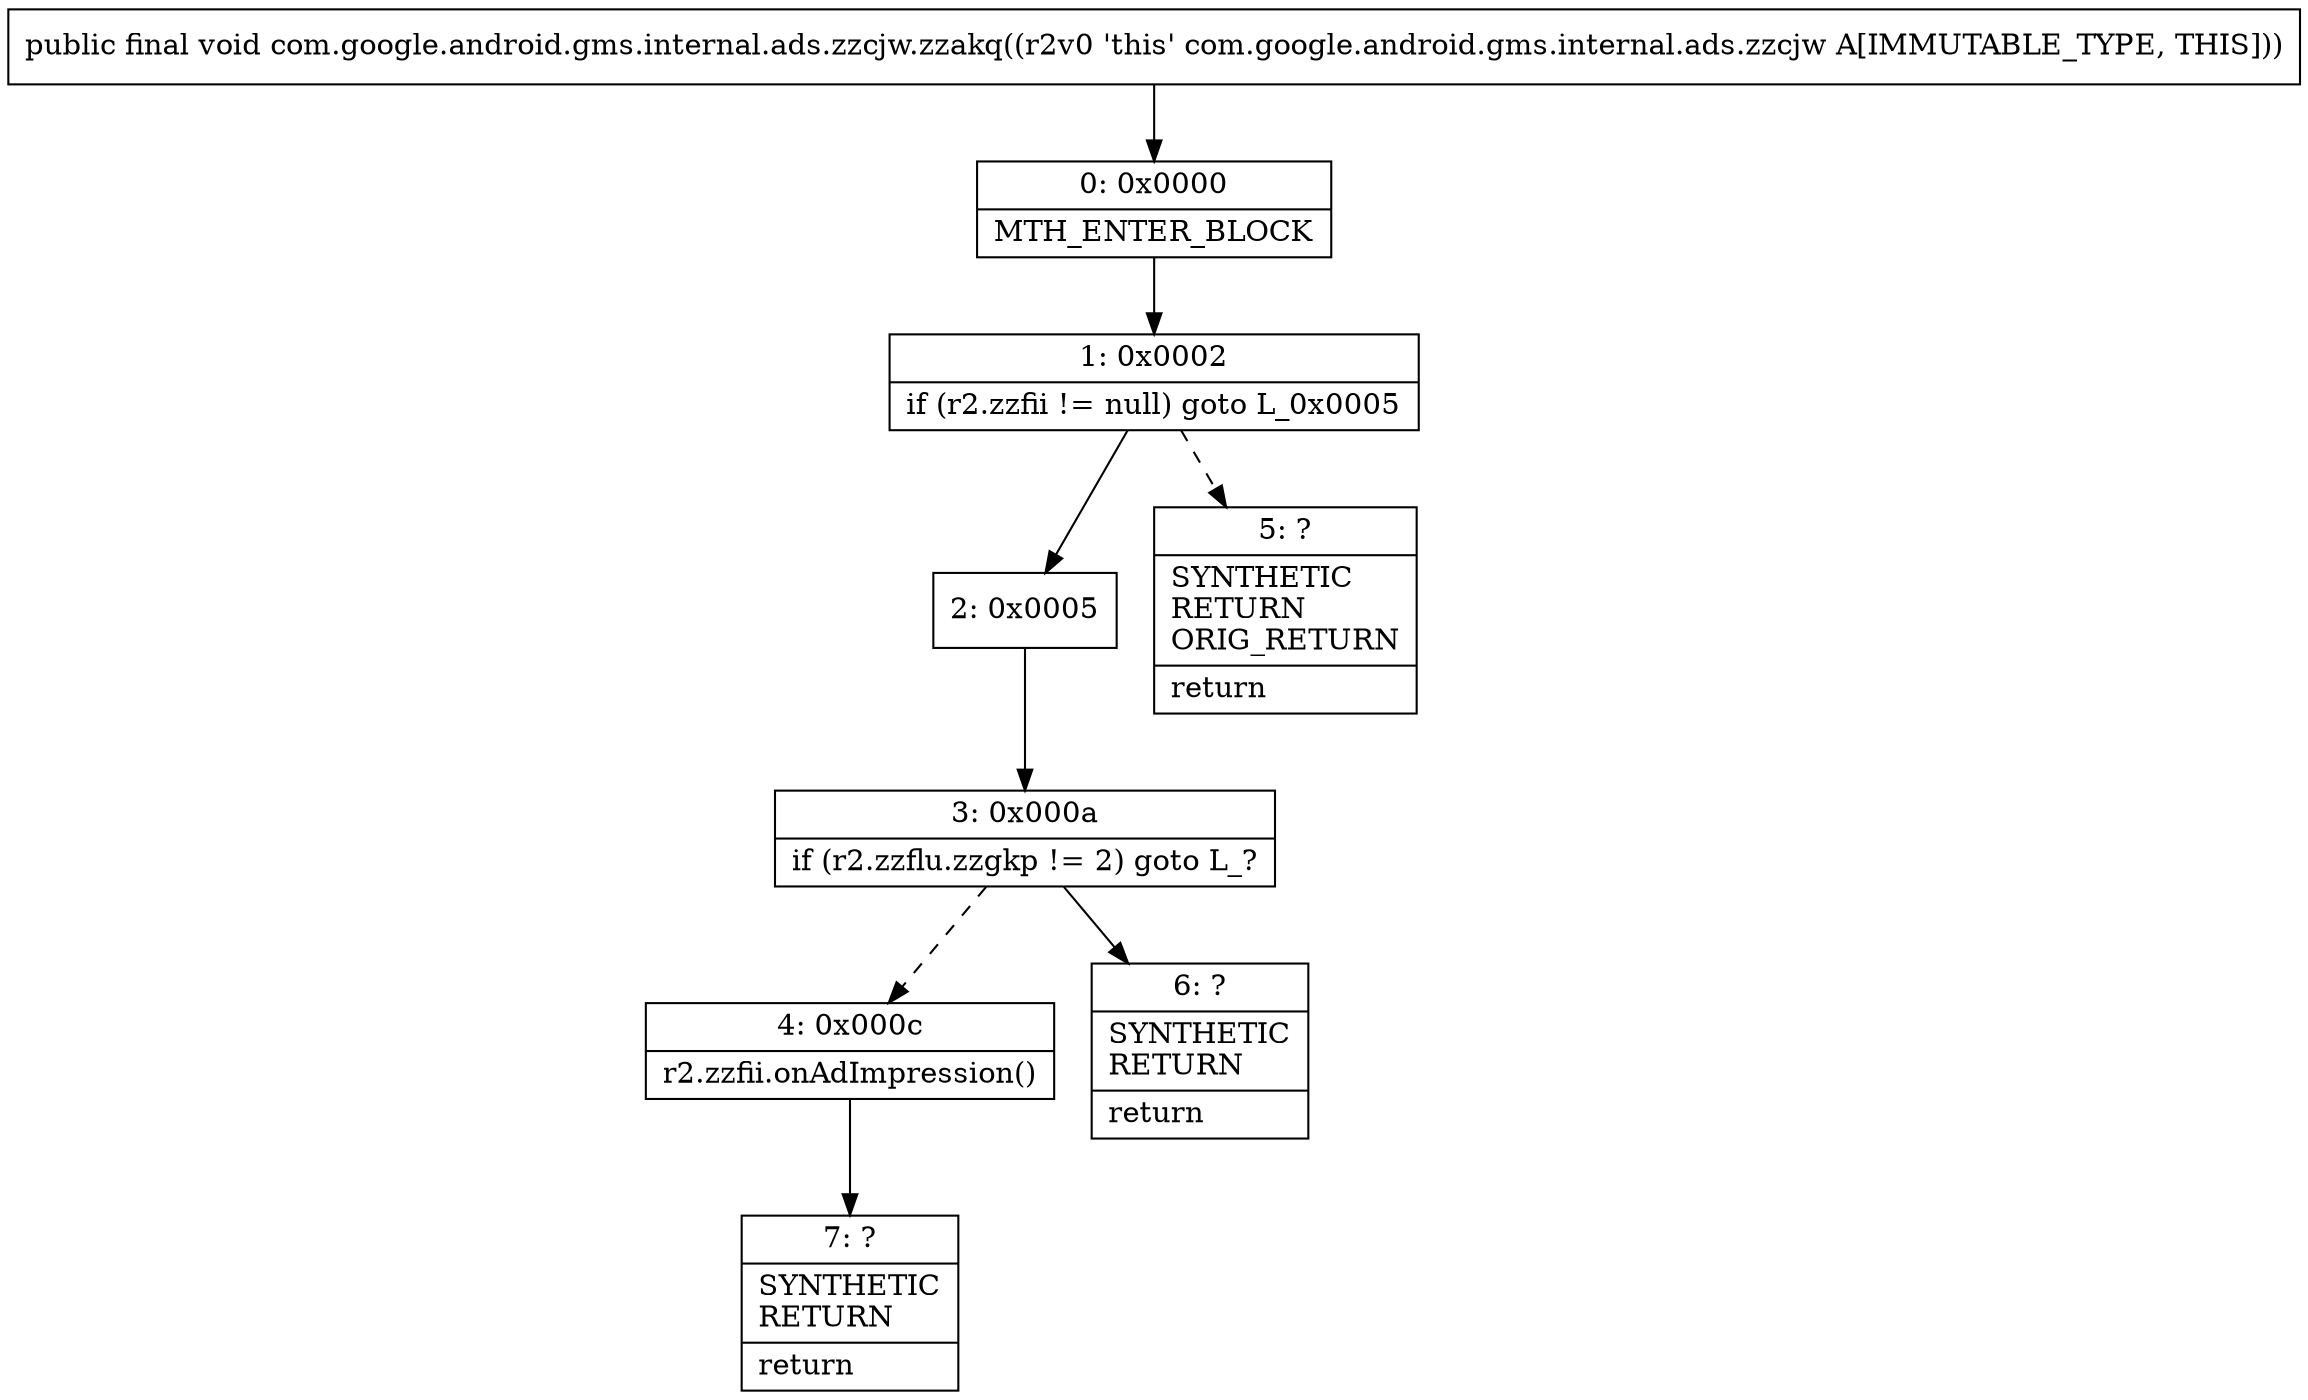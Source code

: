 digraph "CFG forcom.google.android.gms.internal.ads.zzcjw.zzakq()V" {
Node_0 [shape=record,label="{0\:\ 0x0000|MTH_ENTER_BLOCK\l}"];
Node_1 [shape=record,label="{1\:\ 0x0002|if (r2.zzfii != null) goto L_0x0005\l}"];
Node_2 [shape=record,label="{2\:\ 0x0005}"];
Node_3 [shape=record,label="{3\:\ 0x000a|if (r2.zzflu.zzgkp != 2) goto L_?\l}"];
Node_4 [shape=record,label="{4\:\ 0x000c|r2.zzfii.onAdImpression()\l}"];
Node_5 [shape=record,label="{5\:\ ?|SYNTHETIC\lRETURN\lORIG_RETURN\l|return\l}"];
Node_6 [shape=record,label="{6\:\ ?|SYNTHETIC\lRETURN\l|return\l}"];
Node_7 [shape=record,label="{7\:\ ?|SYNTHETIC\lRETURN\l|return\l}"];
MethodNode[shape=record,label="{public final void com.google.android.gms.internal.ads.zzcjw.zzakq((r2v0 'this' com.google.android.gms.internal.ads.zzcjw A[IMMUTABLE_TYPE, THIS])) }"];
MethodNode -> Node_0;
Node_0 -> Node_1;
Node_1 -> Node_2;
Node_1 -> Node_5[style=dashed];
Node_2 -> Node_3;
Node_3 -> Node_4[style=dashed];
Node_3 -> Node_6;
Node_4 -> Node_7;
}

